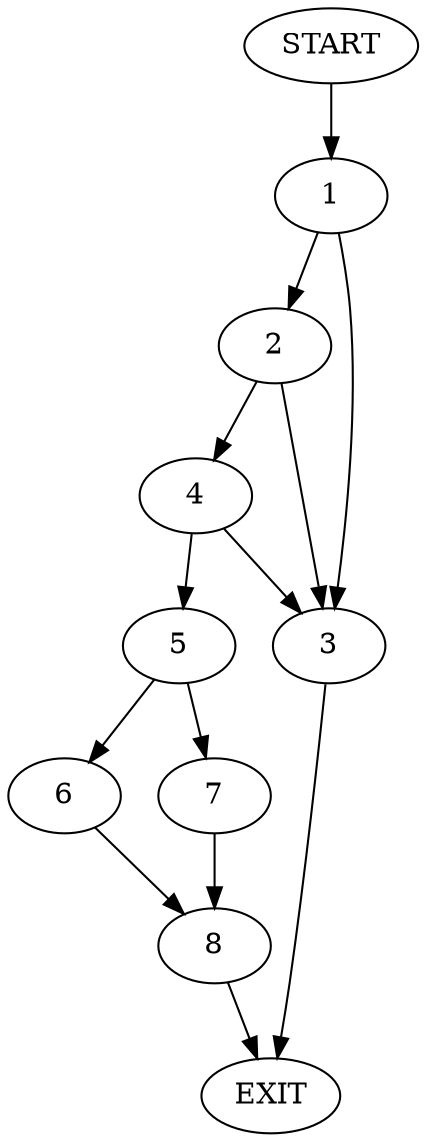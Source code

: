 digraph {
0 [label="START"]
9 [label="EXIT"]
0 -> 1
1 -> 2
1 -> 3
2 -> 3
2 -> 4
3 -> 9
4 -> 3
4 -> 5
5 -> 6
5 -> 7
7 -> 8
6 -> 8
8 -> 9
}

